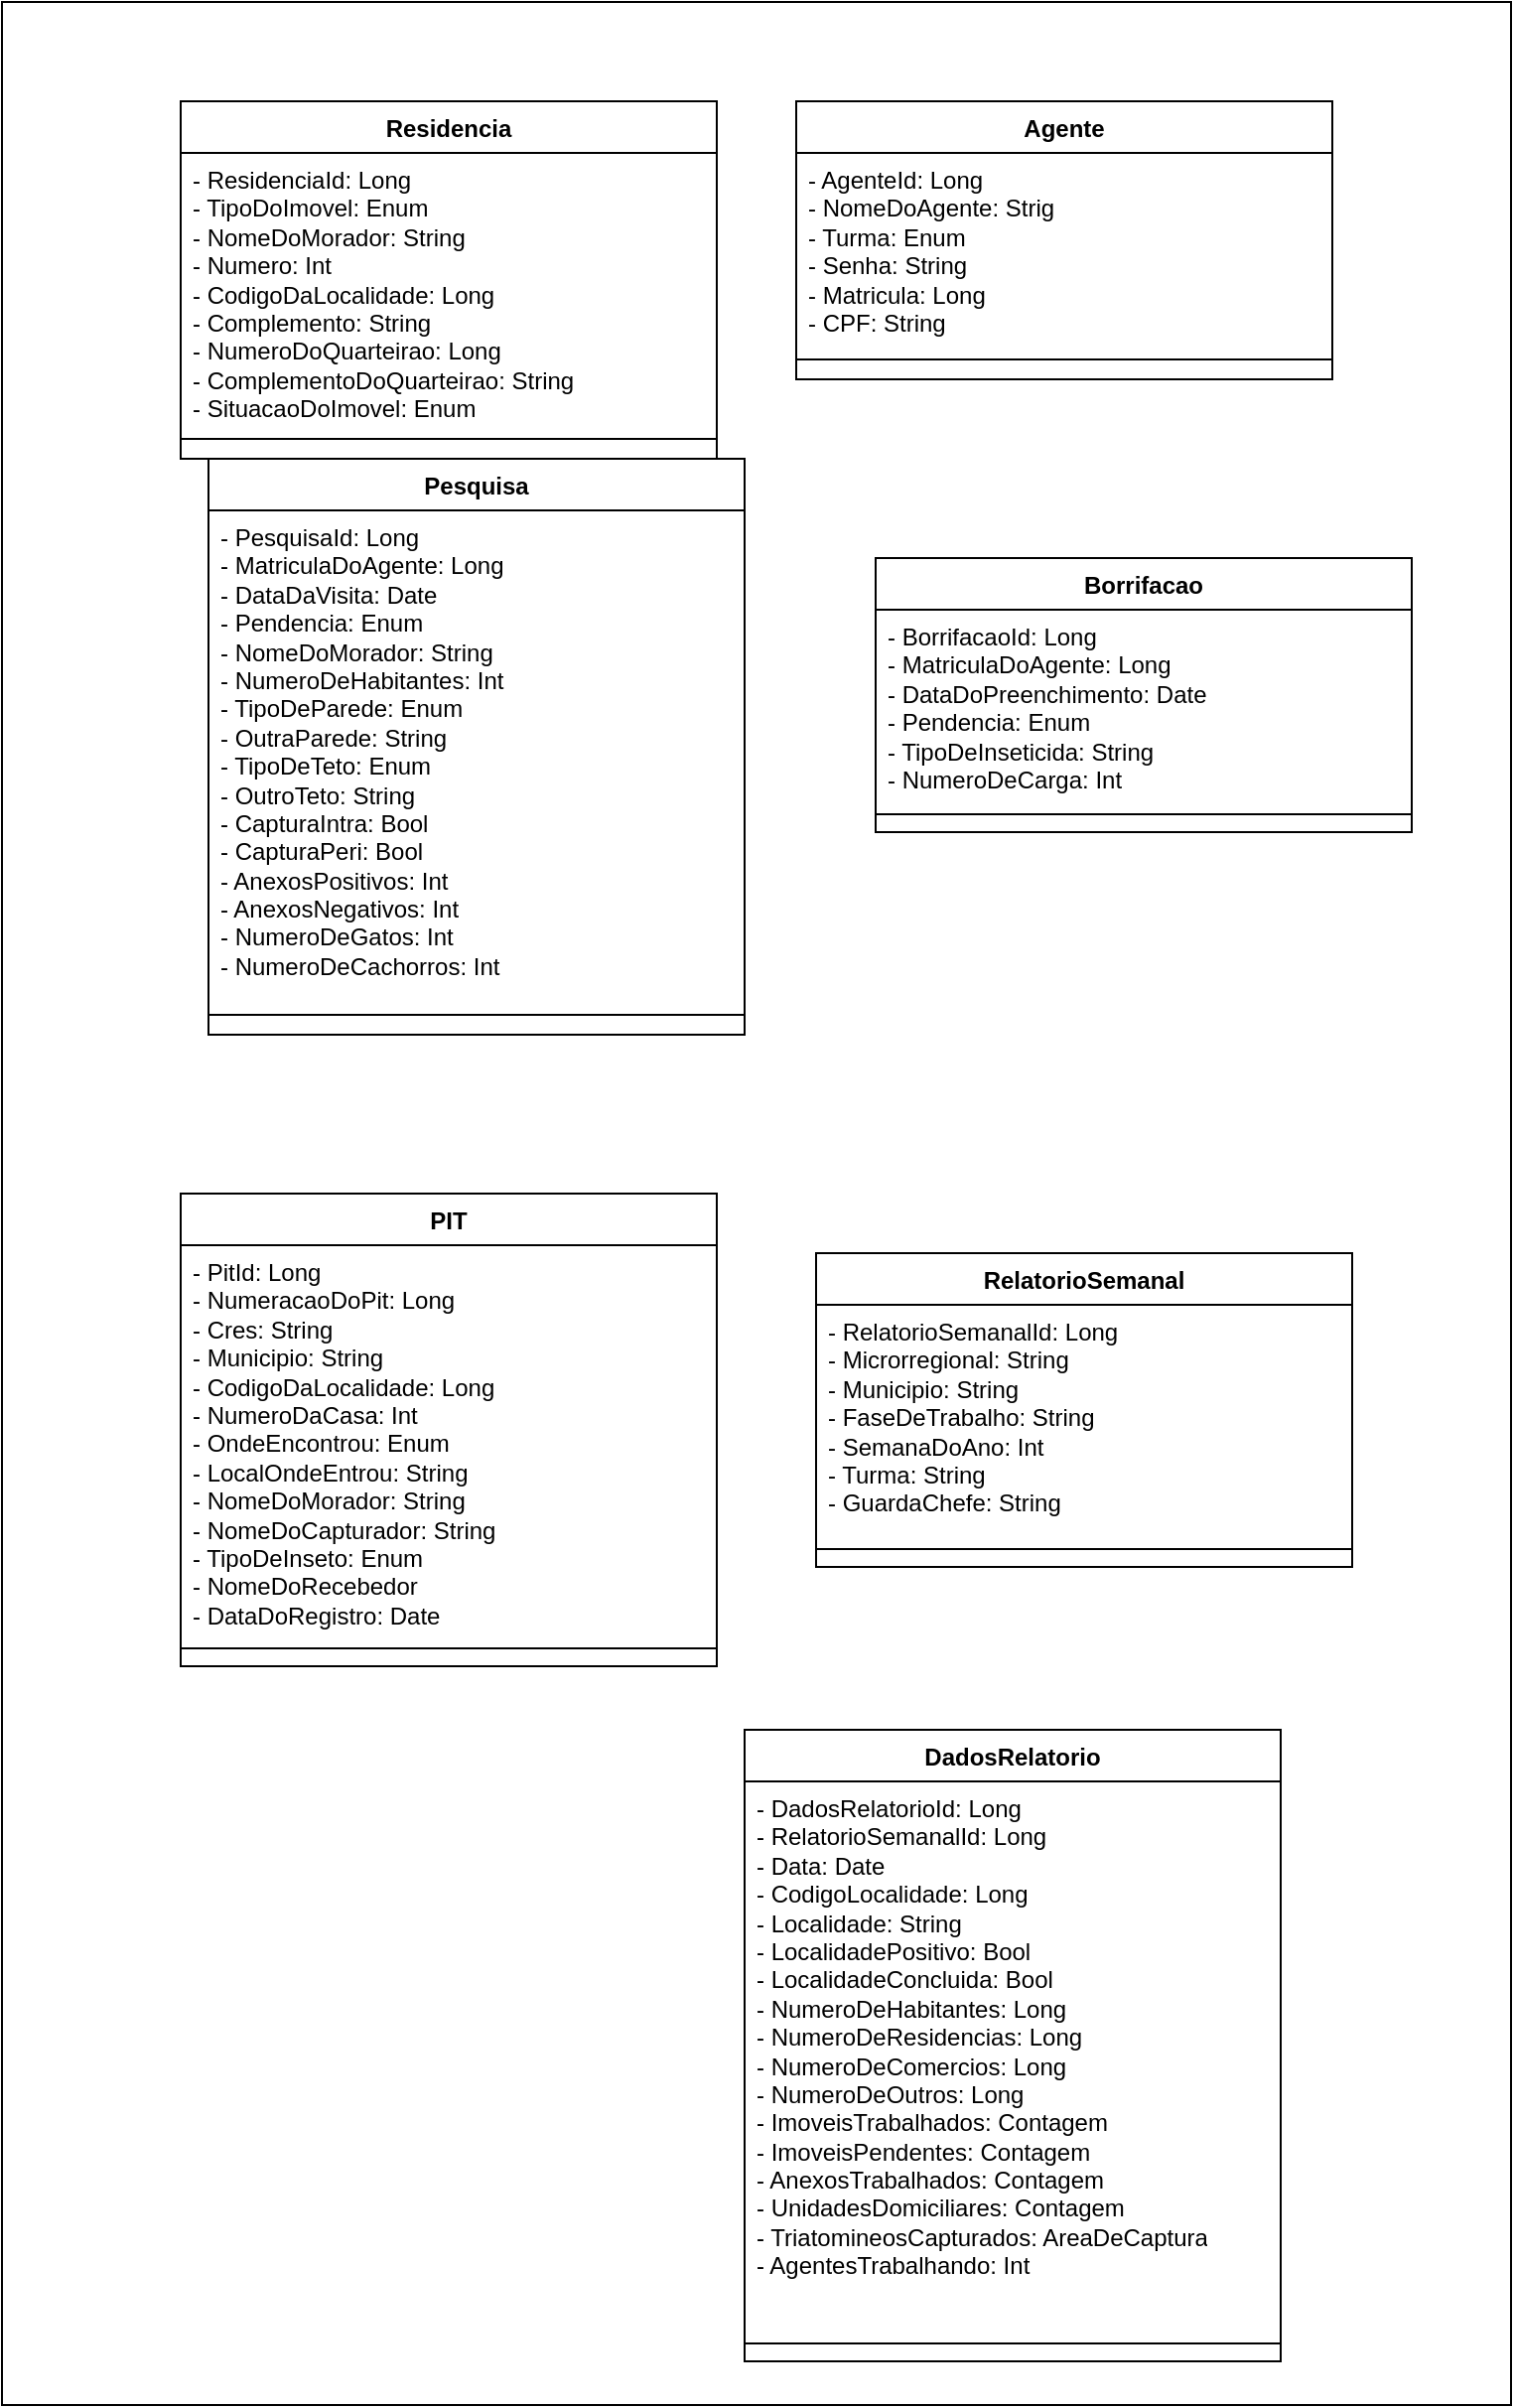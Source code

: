 <mxfile version="27.0.6">
  <diagram name="Página-1" id="DglhQxTYwcVoG4UClbaS">
    <mxGraphModel dx="822" dy="454" grid="1" gridSize="10" guides="1" tooltips="1" connect="1" arrows="1" fold="1" page="1" pageScale="1" pageWidth="827" pageHeight="1169" math="0" shadow="0">
      <root>
        <mxCell id="0" />
        <mxCell id="1" parent="0" />
        <mxCell id="triasS2bSTIJZc5xoral-1" value="" style="rounded=0;whiteSpace=wrap;html=1;" parent="1" vertex="1">
          <mxGeometry x="40" y="40" width="760" height="1210" as="geometry" />
        </mxCell>
        <mxCell id="triasS2bSTIJZc5xoral-2" value="Residencia" style="swimlane;fontStyle=1;align=center;verticalAlign=top;childLayout=stackLayout;horizontal=1;startSize=26;horizontalStack=0;resizeParent=1;resizeParentMax=0;resizeLast=0;collapsible=1;marginBottom=0;whiteSpace=wrap;html=1;" parent="1" vertex="1">
          <mxGeometry x="130" y="90" width="270" height="180" as="geometry" />
        </mxCell>
        <mxCell id="triasS2bSTIJZc5xoral-3" value="&lt;div&gt;- ResidenciaId: Long&lt;/div&gt;- TipoDoImovel: Enum&lt;div&gt;- NomeDoMorador: String&lt;/div&gt;&lt;div&gt;- Numero: Int&lt;/div&gt;&lt;div&gt;- CodigoDaLocalidade: Long&lt;/div&gt;&lt;div&gt;- Complemento: String&lt;/div&gt;&lt;div&gt;- NumeroDoQuarteirao: Long&lt;/div&gt;&lt;div&gt;- ComplementoDoQuarteirao: String&lt;/div&gt;&lt;div&gt;&lt;div&gt;- SituacaoDoImovel: Enum&lt;/div&gt;&lt;/div&gt;&lt;div&gt;&lt;br&gt;&lt;/div&gt;" style="text;strokeColor=none;fillColor=none;align=left;verticalAlign=top;spacingLeft=4;spacingRight=4;overflow=hidden;rotatable=0;points=[[0,0.5],[1,0.5]];portConstraint=eastwest;whiteSpace=wrap;html=1;" parent="triasS2bSTIJZc5xoral-2" vertex="1">
          <mxGeometry y="26" width="270" height="134" as="geometry" />
        </mxCell>
        <mxCell id="triasS2bSTIJZc5xoral-4" value="" style="line;strokeWidth=1;fillColor=none;align=left;verticalAlign=middle;spacingTop=-1;spacingLeft=3;spacingRight=3;rotatable=0;labelPosition=right;points=[];portConstraint=eastwest;strokeColor=inherit;" parent="triasS2bSTIJZc5xoral-2" vertex="1">
          <mxGeometry y="160" width="270" height="20" as="geometry" />
        </mxCell>
        <mxCell id="triasS2bSTIJZc5xoral-6" value="Agente" style="swimlane;fontStyle=1;align=center;verticalAlign=top;childLayout=stackLayout;horizontal=1;startSize=26;horizontalStack=0;resizeParent=1;resizeParentMax=0;resizeLast=0;collapsible=1;marginBottom=0;whiteSpace=wrap;html=1;" parent="1" vertex="1">
          <mxGeometry x="440" y="90" width="270" height="140" as="geometry" />
        </mxCell>
        <mxCell id="triasS2bSTIJZc5xoral-7" value="&lt;div&gt;- AgenteId: Long&lt;/div&gt;- NomeDoAgente: Strig&lt;div&gt;- Turma: Enum&lt;br&gt;&lt;div&gt;- Senha: String&lt;/div&gt;&lt;div&gt;- Matricula: Long&lt;/div&gt;&lt;div&gt;- CPF: String&lt;/div&gt;&lt;/div&gt;" style="text;strokeColor=none;fillColor=none;align=left;verticalAlign=top;spacingLeft=4;spacingRight=4;overflow=hidden;rotatable=0;points=[[0,0.5],[1,0.5]];portConstraint=eastwest;whiteSpace=wrap;html=1;" parent="triasS2bSTIJZc5xoral-6" vertex="1">
          <mxGeometry y="26" width="270" height="94" as="geometry" />
        </mxCell>
        <mxCell id="triasS2bSTIJZc5xoral-8" value="" style="line;strokeWidth=1;fillColor=none;align=left;verticalAlign=middle;spacingTop=-1;spacingLeft=3;spacingRight=3;rotatable=0;labelPosition=right;points=[];portConstraint=eastwest;strokeColor=inherit;" parent="triasS2bSTIJZc5xoral-6" vertex="1">
          <mxGeometry y="120" width="270" height="20" as="geometry" />
        </mxCell>
        <mxCell id="triasS2bSTIJZc5xoral-9" value="Pesquisa" style="swimlane;fontStyle=1;align=center;verticalAlign=top;childLayout=stackLayout;horizontal=1;startSize=26;horizontalStack=0;resizeParent=1;resizeParentMax=0;resizeLast=0;collapsible=1;marginBottom=0;whiteSpace=wrap;html=1;" parent="1" vertex="1">
          <mxGeometry x="144" y="270" width="270" height="290" as="geometry" />
        </mxCell>
        <mxCell id="triasS2bSTIJZc5xoral-10" value="&lt;div&gt;- PesquisaId: Long&lt;/div&gt;&lt;div&gt;- MatriculaDoAgente: Long&lt;/div&gt;&lt;div&gt;- DataDaVisita: Date&lt;/div&gt;&lt;div&gt;&lt;span style=&quot;background-color: transparent; color: light-dark(rgb(0, 0, 0), rgb(255, 255, 255));&quot;&gt;- Pendencia: Enum&lt;/span&gt;&lt;/div&gt;&lt;div&gt;- NomeDoMorador: String&lt;/div&gt;&lt;div&gt;- NumeroDeHabitantes: Int&lt;/div&gt;&lt;div&gt;- TipoDeParede: Enum&lt;/div&gt;&lt;div&gt;- OutraParede: String&lt;/div&gt;&lt;div&gt;- TipoDeTeto: Enum&lt;/div&gt;&lt;div&gt;- OutroTeto: String&lt;/div&gt;&lt;div&gt;- CapturaIntra: Bool&lt;/div&gt;&lt;div&gt;- CapturaPeri: Bool&lt;/div&gt;&lt;div&gt;- AnexosPositivos: Int&lt;/div&gt;&lt;div&gt;- AnexosNegativos: Int&lt;/div&gt;&lt;div&gt;- NumeroDeGatos: Int&lt;/div&gt;&lt;div&gt;- NumeroDeCachorros: Int&lt;/div&gt;" style="text;strokeColor=none;fillColor=none;align=left;verticalAlign=top;spacingLeft=4;spacingRight=4;overflow=hidden;rotatable=0;points=[[0,0.5],[1,0.5]];portConstraint=eastwest;whiteSpace=wrap;html=1;" parent="triasS2bSTIJZc5xoral-9" vertex="1">
          <mxGeometry y="26" width="270" height="244" as="geometry" />
        </mxCell>
        <mxCell id="triasS2bSTIJZc5xoral-11" value="" style="line;strokeWidth=1;fillColor=none;align=left;verticalAlign=middle;spacingTop=-1;spacingLeft=3;spacingRight=3;rotatable=0;labelPosition=right;points=[];portConstraint=eastwest;strokeColor=default;" parent="triasS2bSTIJZc5xoral-9" vertex="1">
          <mxGeometry y="270" width="270" height="20" as="geometry" />
        </mxCell>
        <mxCell id="triasS2bSTIJZc5xoral-12" value="Borrifacao" style="swimlane;fontStyle=1;align=center;verticalAlign=top;childLayout=stackLayout;horizontal=1;startSize=26;horizontalStack=0;resizeParent=1;resizeParentMax=0;resizeLast=0;collapsible=1;marginBottom=0;whiteSpace=wrap;html=1;" parent="1" vertex="1">
          <mxGeometry x="480" y="320" width="270" height="138" as="geometry" />
        </mxCell>
        <mxCell id="triasS2bSTIJZc5xoral-13" value="&lt;div&gt;- BorrifacaoId: Long&lt;/div&gt;&lt;div&gt;-&amp;nbsp;&lt;span style=&quot;background-color: transparent; color: light-dark(rgb(0, 0, 0), rgb(255, 255, 255));&quot;&gt;MatriculaDoAgente: Long&lt;/span&gt;&lt;/div&gt;&lt;div&gt;&lt;span style=&quot;background-color: transparent; color: light-dark(rgb(0, 0, 0), rgb(255, 255, 255));&quot;&gt;- DataDoPreenchimento: Date&lt;/span&gt;&lt;/div&gt;&lt;div&gt;&lt;span style=&quot;background-color: transparent; color: light-dark(rgb(0, 0, 0), rgb(255, 255, 255));&quot;&gt;- Pendencia: Enum&lt;/span&gt;&lt;/div&gt;&lt;div&gt;&lt;span style=&quot;background-color: transparent; color: light-dark(rgb(0, 0, 0), rgb(255, 255, 255));&quot;&gt;- TipoDeInseticida: String&lt;/span&gt;&lt;/div&gt;&lt;div&gt;&lt;span style=&quot;background-color: transparent; color: light-dark(rgb(0, 0, 0), rgb(255, 255, 255));&quot;&gt;- NumeroDeCarga: Int&lt;/span&gt;&lt;/div&gt;&lt;div&gt;&lt;span style=&quot;background-color: transparent; color: light-dark(rgb(0, 0, 0), rgb(255, 255, 255));&quot;&gt;&lt;br&gt;&lt;/span&gt;&lt;/div&gt;" style="text;strokeColor=none;fillColor=none;align=left;verticalAlign=top;spacingLeft=4;spacingRight=4;overflow=hidden;rotatable=0;points=[[0,0.5],[1,0.5]];portConstraint=eastwest;whiteSpace=wrap;html=1;" parent="triasS2bSTIJZc5xoral-12" vertex="1">
          <mxGeometry y="26" width="270" height="94" as="geometry" />
        </mxCell>
        <mxCell id="triasS2bSTIJZc5xoral-14" value="" style="line;strokeWidth=1;fillColor=none;align=left;verticalAlign=middle;spacingTop=-1;spacingLeft=3;spacingRight=3;rotatable=0;labelPosition=right;points=[];portConstraint=eastwest;strokeColor=inherit;" parent="triasS2bSTIJZc5xoral-12" vertex="1">
          <mxGeometry y="120" width="270" height="18" as="geometry" />
        </mxCell>
        <mxCell id="triasS2bSTIJZc5xoral-15" value="PIT" style="swimlane;fontStyle=1;align=center;verticalAlign=top;childLayout=stackLayout;horizontal=1;startSize=26;horizontalStack=0;resizeParent=1;resizeParentMax=0;resizeLast=0;collapsible=1;marginBottom=0;whiteSpace=wrap;html=1;" parent="1" vertex="1">
          <mxGeometry x="130" y="640" width="270" height="238" as="geometry" />
        </mxCell>
        <mxCell id="triasS2bSTIJZc5xoral-16" value="&lt;div&gt;- PitId: Long&lt;/div&gt;&lt;div&gt;- NumeracaoDoPit: Long&lt;/div&gt;&lt;div&gt;- Cres: String&lt;/div&gt;&lt;div&gt;- Municipio: String&lt;/div&gt;&lt;div&gt;-&amp;nbsp;&lt;span style=&quot;background-color: transparent; color: light-dark(rgb(0, 0, 0), rgb(255, 255, 255));&quot;&gt;CodigoDaLocalidade: Long&lt;/span&gt;&lt;/div&gt;&lt;div&gt;- NumeroDaCasa: Int&lt;/div&gt;&lt;div&gt;- OndeEncontrou: Enum&lt;/div&gt;&lt;div&gt;- LocalOndeEntrou: String&lt;/div&gt;&lt;div&gt;- NomeDoMorador: String&lt;/div&gt;&lt;div&gt;- NomeDoCapturador: String&lt;/div&gt;&lt;div&gt;- TipoDeInseto: Enum&lt;/div&gt;&lt;div&gt;- NomeDoRecebedor&lt;/div&gt;&lt;div&gt;- DataDoRegistro: Date&lt;/div&gt;" style="text;strokeColor=none;fillColor=none;align=left;verticalAlign=top;spacingLeft=4;spacingRight=4;overflow=hidden;rotatable=0;points=[[0,0.5],[1,0.5]];portConstraint=eastwest;whiteSpace=wrap;html=1;" parent="triasS2bSTIJZc5xoral-15" vertex="1">
          <mxGeometry y="26" width="270" height="194" as="geometry" />
        </mxCell>
        <mxCell id="triasS2bSTIJZc5xoral-17" value="" style="line;strokeWidth=1;fillColor=none;align=left;verticalAlign=middle;spacingTop=-1;spacingLeft=3;spacingRight=3;rotatable=0;labelPosition=right;points=[];portConstraint=eastwest;strokeColor=inherit;" parent="triasS2bSTIJZc5xoral-15" vertex="1">
          <mxGeometry y="220" width="270" height="18" as="geometry" />
        </mxCell>
        <mxCell id="triasS2bSTIJZc5xoral-18" value="RelatorioSemanal" style="swimlane;fontStyle=1;align=center;verticalAlign=top;childLayout=stackLayout;horizontal=1;startSize=26;horizontalStack=0;resizeParent=1;resizeParentMax=0;resizeLast=0;collapsible=1;marginBottom=0;whiteSpace=wrap;html=1;" parent="1" vertex="1">
          <mxGeometry x="450" y="670" width="270" height="158" as="geometry" />
        </mxCell>
        <mxCell id="triasS2bSTIJZc5xoral-19" value="&lt;div&gt;- RelatorioSemanalId: Long&lt;/div&gt;&lt;div&gt;- Microrregional: String&lt;/div&gt;&lt;div&gt;- Municipio: String&lt;/div&gt;&lt;div&gt;- FaseDeTrabalho: String&lt;/div&gt;&lt;div&gt;- SemanaDoAno: Int&lt;/div&gt;&lt;div&gt;- Turma: String&lt;/div&gt;&lt;div&gt;- GuardaChefe: String&lt;/div&gt;&lt;div&gt;&lt;br&gt;&lt;/div&gt;" style="text;strokeColor=none;fillColor=none;align=left;verticalAlign=top;spacingLeft=4;spacingRight=4;overflow=hidden;rotatable=0;points=[[0,0.5],[1,0.5]];portConstraint=eastwest;whiteSpace=wrap;html=1;" parent="triasS2bSTIJZc5xoral-18" vertex="1">
          <mxGeometry y="26" width="270" height="114" as="geometry" />
        </mxCell>
        <mxCell id="triasS2bSTIJZc5xoral-20" value="" style="line;strokeWidth=1;fillColor=none;align=left;verticalAlign=middle;spacingTop=-1;spacingLeft=3;spacingRight=3;rotatable=0;labelPosition=right;points=[];portConstraint=eastwest;strokeColor=inherit;" parent="triasS2bSTIJZc5xoral-18" vertex="1">
          <mxGeometry y="140" width="270" height="18" as="geometry" />
        </mxCell>
        <mxCell id="triasS2bSTIJZc5xoral-21" value="DadosRelatorio" style="swimlane;fontStyle=1;align=center;verticalAlign=top;childLayout=stackLayout;horizontal=1;startSize=26;horizontalStack=0;resizeParent=1;resizeParentMax=0;resizeLast=0;collapsible=1;marginBottom=0;whiteSpace=wrap;html=1;" parent="1" vertex="1">
          <mxGeometry x="414" y="910" width="270" height="318" as="geometry" />
        </mxCell>
        <mxCell id="triasS2bSTIJZc5xoral-22" value="&lt;div&gt;- DadosRelatorioId: Long&lt;/div&gt;&lt;div&gt;- RelatorioSemanalId: Long&lt;/div&gt;&lt;div&gt;- Data: Date&lt;/div&gt;&lt;div&gt;- CodigoLocalidade: Long&lt;/div&gt;&lt;div&gt;- Localidade: String&lt;/div&gt;&lt;div&gt;- LocalidadePositivo: Bool&lt;/div&gt;&lt;div&gt;- LocalidadeConcluida: Bool&lt;/div&gt;&lt;div&gt;- NumeroDeHabitantes: Long&lt;/div&gt;&lt;div&gt;- NumeroDeResidencias: Long&lt;/div&gt;&lt;div&gt;- NumeroDeComercios: Long&lt;/div&gt;&lt;div&gt;- NumeroDeOutros: Long&lt;/div&gt;&lt;div&gt;- ImoveisTrabalhados: Contagem&lt;/div&gt;&lt;div&gt;- ImoveisPendentes: Contagem&lt;/div&gt;&lt;div&gt;- AnexosTrabalhados: Contagem&lt;/div&gt;&lt;div&gt;- UnidadesDomiciliares: Contagem&lt;/div&gt;&lt;div&gt;- TriatomineosCapturados: AreaDeCaptura&lt;/div&gt;&lt;div&gt;- AgentesTrabalhando: Int&lt;/div&gt;" style="text;strokeColor=none;fillColor=none;align=left;verticalAlign=top;spacingLeft=4;spacingRight=4;overflow=hidden;rotatable=0;points=[[0,0.5],[1,0.5]];portConstraint=eastwest;whiteSpace=wrap;html=1;" parent="triasS2bSTIJZc5xoral-21" vertex="1">
          <mxGeometry y="26" width="270" height="274" as="geometry" />
        </mxCell>
        <mxCell id="triasS2bSTIJZc5xoral-23" value="" style="line;strokeWidth=1;fillColor=none;align=left;verticalAlign=middle;spacingTop=-1;spacingLeft=3;spacingRight=3;rotatable=0;labelPosition=right;points=[];portConstraint=eastwest;strokeColor=inherit;" parent="triasS2bSTIJZc5xoral-21" vertex="1">
          <mxGeometry y="300" width="270" height="18" as="geometry" />
        </mxCell>
      </root>
    </mxGraphModel>
  </diagram>
</mxfile>
